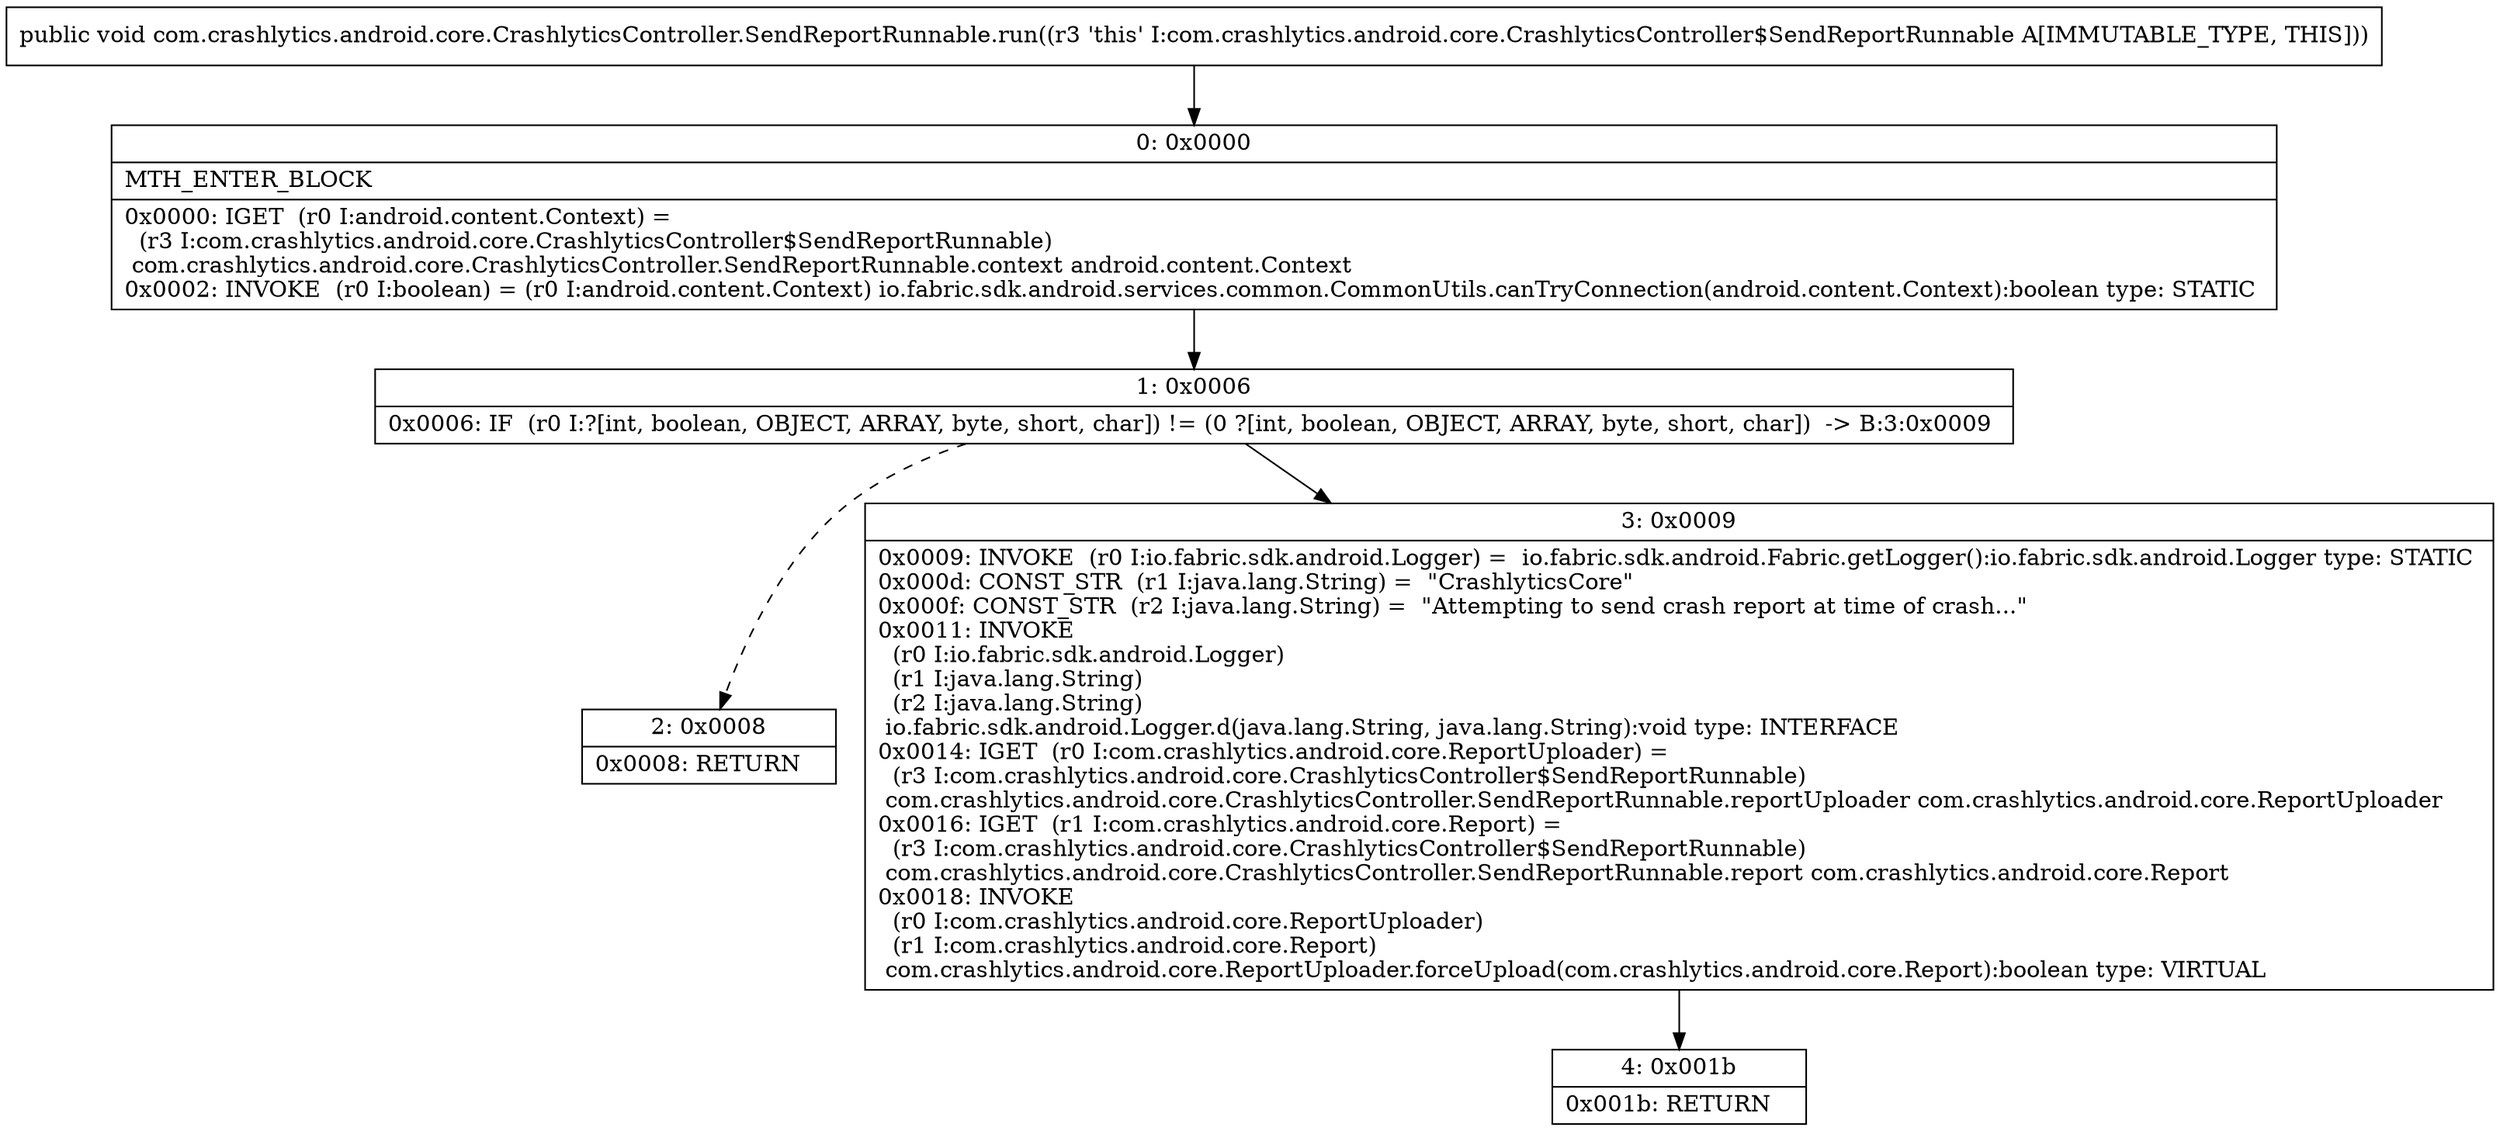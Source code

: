 digraph "CFG forcom.crashlytics.android.core.CrashlyticsController.SendReportRunnable.run()V" {
Node_0 [shape=record,label="{0\:\ 0x0000|MTH_ENTER_BLOCK\l|0x0000: IGET  (r0 I:android.content.Context) = \l  (r3 I:com.crashlytics.android.core.CrashlyticsController$SendReportRunnable)\l com.crashlytics.android.core.CrashlyticsController.SendReportRunnable.context android.content.Context \l0x0002: INVOKE  (r0 I:boolean) = (r0 I:android.content.Context) io.fabric.sdk.android.services.common.CommonUtils.canTryConnection(android.content.Context):boolean type: STATIC \l}"];
Node_1 [shape=record,label="{1\:\ 0x0006|0x0006: IF  (r0 I:?[int, boolean, OBJECT, ARRAY, byte, short, char]) != (0 ?[int, boolean, OBJECT, ARRAY, byte, short, char])  \-\> B:3:0x0009 \l}"];
Node_2 [shape=record,label="{2\:\ 0x0008|0x0008: RETURN   \l}"];
Node_3 [shape=record,label="{3\:\ 0x0009|0x0009: INVOKE  (r0 I:io.fabric.sdk.android.Logger) =  io.fabric.sdk.android.Fabric.getLogger():io.fabric.sdk.android.Logger type: STATIC \l0x000d: CONST_STR  (r1 I:java.lang.String) =  \"CrashlyticsCore\" \l0x000f: CONST_STR  (r2 I:java.lang.String) =  \"Attempting to send crash report at time of crash...\" \l0x0011: INVOKE  \l  (r0 I:io.fabric.sdk.android.Logger)\l  (r1 I:java.lang.String)\l  (r2 I:java.lang.String)\l io.fabric.sdk.android.Logger.d(java.lang.String, java.lang.String):void type: INTERFACE \l0x0014: IGET  (r0 I:com.crashlytics.android.core.ReportUploader) = \l  (r3 I:com.crashlytics.android.core.CrashlyticsController$SendReportRunnable)\l com.crashlytics.android.core.CrashlyticsController.SendReportRunnable.reportUploader com.crashlytics.android.core.ReportUploader \l0x0016: IGET  (r1 I:com.crashlytics.android.core.Report) = \l  (r3 I:com.crashlytics.android.core.CrashlyticsController$SendReportRunnable)\l com.crashlytics.android.core.CrashlyticsController.SendReportRunnable.report com.crashlytics.android.core.Report \l0x0018: INVOKE  \l  (r0 I:com.crashlytics.android.core.ReportUploader)\l  (r1 I:com.crashlytics.android.core.Report)\l com.crashlytics.android.core.ReportUploader.forceUpload(com.crashlytics.android.core.Report):boolean type: VIRTUAL \l}"];
Node_4 [shape=record,label="{4\:\ 0x001b|0x001b: RETURN   \l}"];
MethodNode[shape=record,label="{public void com.crashlytics.android.core.CrashlyticsController.SendReportRunnable.run((r3 'this' I:com.crashlytics.android.core.CrashlyticsController$SendReportRunnable A[IMMUTABLE_TYPE, THIS])) }"];
MethodNode -> Node_0;
Node_0 -> Node_1;
Node_1 -> Node_2[style=dashed];
Node_1 -> Node_3;
Node_3 -> Node_4;
}

